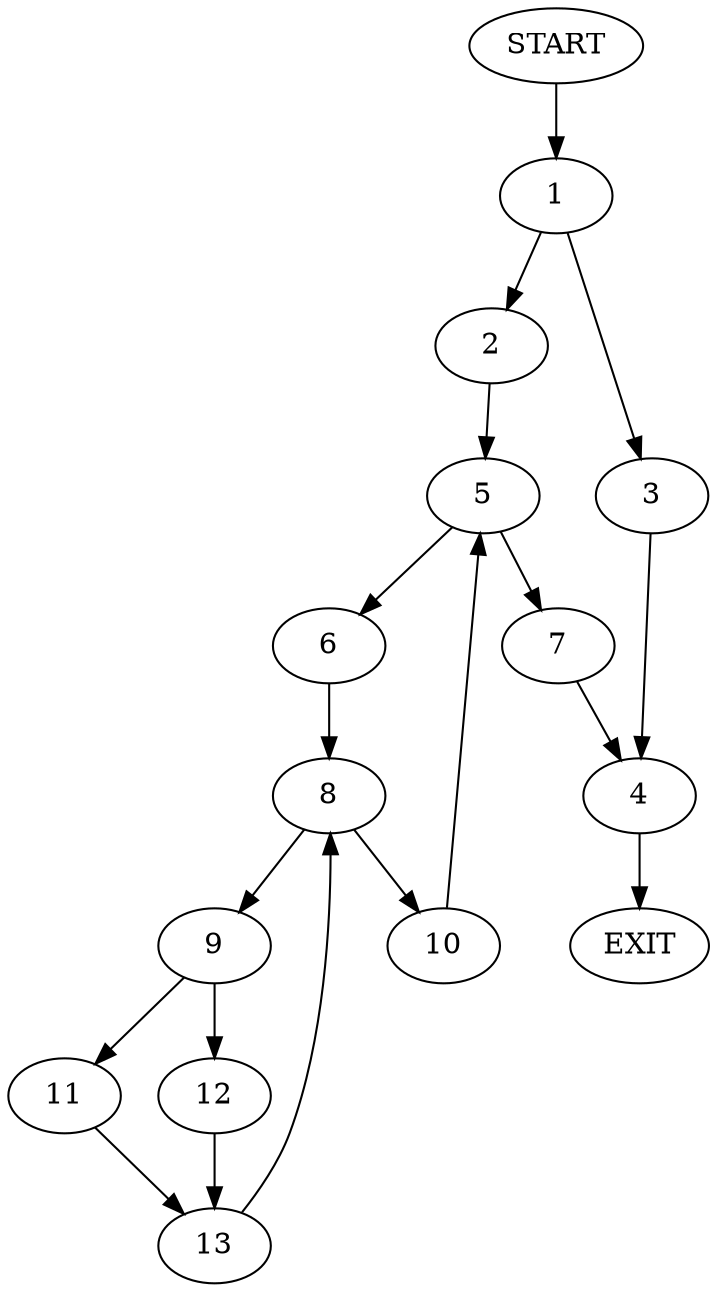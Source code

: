 digraph {
0 [label="START"]
14 [label="EXIT"]
0 -> 1
1 -> 2
1 -> 3
3 -> 4
2 -> 5
4 -> 14
5 -> 6
5 -> 7
7 -> 4
6 -> 8
8 -> 9
8 -> 10
10 -> 5
9 -> 11
9 -> 12
11 -> 13
12 -> 13
13 -> 8
}
